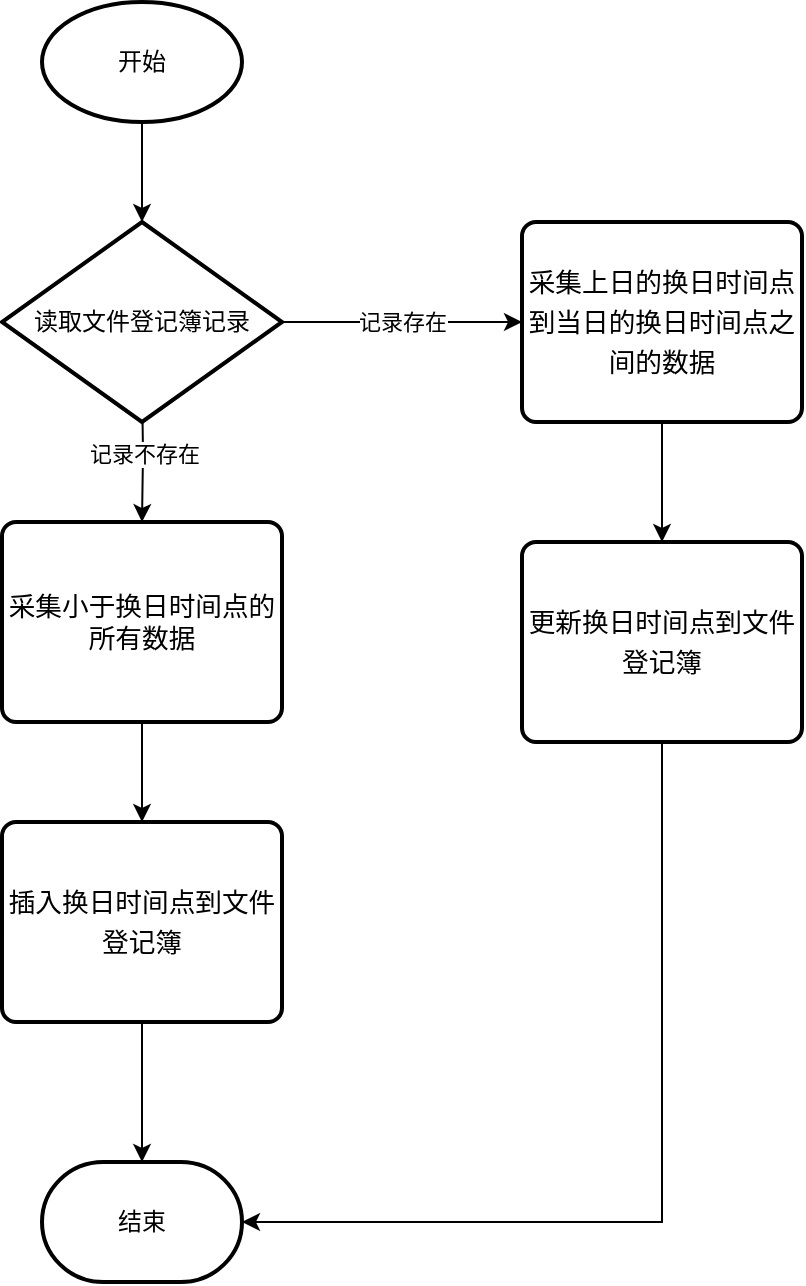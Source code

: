 <mxfile version="15.7.0" type="github">
  <diagram id="p6Qd_EzB1YArwJk_QUq4" name="Page-1">
    <mxGraphModel dx="1122" dy="794" grid="1" gridSize="10" guides="1" tooltips="1" connect="1" arrows="1" fold="1" page="1" pageScale="1" pageWidth="827" pageHeight="1169" math="0" shadow="0">
      <root>
        <mxCell id="0" />
        <mxCell id="1" parent="0" />
        <mxCell id="XtOwEMIuDdxN2I8YzNI1-2" style="edgeStyle=orthogonalEdgeStyle;rounded=0;orthogonalLoop=1;jettySize=auto;html=1;exitX=0.5;exitY=1;exitDx=0;exitDy=0;entryX=0.5;entryY=0;entryDx=0;entryDy=0;" edge="1" parent="1">
          <mxGeometry relative="1" as="geometry">
            <mxPoint x="320" y="230" as="targetPoint" />
            <mxPoint x="320" y="180" as="sourcePoint" />
          </mxGeometry>
        </mxCell>
        <mxCell id="XtOwEMIuDdxN2I8YzNI1-5" value="记录不存在" style="edgeStyle=orthogonalEdgeStyle;rounded=0;orthogonalLoop=1;jettySize=auto;html=1;exitX=0.5;exitY=1;exitDx=0;exitDy=0;entryX=0.5;entryY=0;entryDx=0;entryDy=0;" edge="1" parent="1" target="XtOwEMIuDdxN2I8YzNI1-9">
          <mxGeometry relative="1" as="geometry">
            <mxPoint x="320" y="310" as="sourcePoint" />
          </mxGeometry>
        </mxCell>
        <mxCell id="XtOwEMIuDdxN2I8YzNI1-7" value="记录存在" style="edgeStyle=orthogonalEdgeStyle;rounded=0;orthogonalLoop=1;jettySize=auto;html=1;exitX=1;exitY=0.5;exitDx=0;exitDy=0;entryX=0;entryY=0.5;entryDx=0;entryDy=0;exitPerimeter=0;" edge="1" parent="1" source="XtOwEMIuDdxN2I8YzNI1-13" target="XtOwEMIuDdxN2I8YzNI1-10">
          <mxGeometry relative="1" as="geometry">
            <mxPoint x="390" y="270" as="sourcePoint" />
            <mxPoint x="490" y="270" as="targetPoint" />
          </mxGeometry>
        </mxCell>
        <mxCell id="XtOwEMIuDdxN2I8YzNI1-12" style="edgeStyle=orthogonalEdgeStyle;rounded=0;orthogonalLoop=1;jettySize=auto;html=1;exitX=0.5;exitY=1;exitDx=0;exitDy=0;entryX=0.5;entryY=0;entryDx=0;entryDy=0;" edge="1" parent="1" source="XtOwEMIuDdxN2I8YzNI1-9" target="XtOwEMIuDdxN2I8YzNI1-11">
          <mxGeometry relative="1" as="geometry" />
        </mxCell>
        <mxCell id="XtOwEMIuDdxN2I8YzNI1-9" value="&lt;span style=&quot;font-family: &amp;#34;microsoft yahei ui&amp;#34; , sans-serif ; font-size: 13.333px&quot;&gt;采集小于换日时间点的所有数据&lt;/span&gt;" style="rounded=1;whiteSpace=wrap;html=1;absoluteArcSize=1;arcSize=14;strokeWidth=2;" vertex="1" parent="1">
          <mxGeometry x="250" y="380" width="140" height="100" as="geometry" />
        </mxCell>
        <mxCell id="XtOwEMIuDdxN2I8YzNI1-18" style="edgeStyle=orthogonalEdgeStyle;rounded=0;orthogonalLoop=1;jettySize=auto;html=1;exitX=0.5;exitY=1;exitDx=0;exitDy=0;entryX=0.5;entryY=0;entryDx=0;entryDy=0;" edge="1" parent="1" source="XtOwEMIuDdxN2I8YzNI1-10" target="XtOwEMIuDdxN2I8YzNI1-17">
          <mxGeometry relative="1" as="geometry" />
        </mxCell>
        <mxCell id="XtOwEMIuDdxN2I8YzNI1-10" value="&lt;span style=&quot;font-size: 10.0pt ; line-height: 150% ; font-family: &amp;#34;microsoft yahei ui&amp;#34; , sans-serif&quot;&gt;采集上日的换日时间点到当日的换日时间点之间的数据&lt;/span&gt;" style="rounded=1;whiteSpace=wrap;html=1;absoluteArcSize=1;arcSize=14;strokeWidth=2;" vertex="1" parent="1">
          <mxGeometry x="510" y="230" width="140" height="100" as="geometry" />
        </mxCell>
        <mxCell id="XtOwEMIuDdxN2I8YzNI1-16" style="edgeStyle=orthogonalEdgeStyle;rounded=0;orthogonalLoop=1;jettySize=auto;html=1;exitX=0.5;exitY=1;exitDx=0;exitDy=0;entryX=0.5;entryY=0;entryDx=0;entryDy=0;entryPerimeter=0;" edge="1" parent="1" source="XtOwEMIuDdxN2I8YzNI1-11" target="XtOwEMIuDdxN2I8YzNI1-15">
          <mxGeometry relative="1" as="geometry" />
        </mxCell>
        <mxCell id="XtOwEMIuDdxN2I8YzNI1-11" value="&lt;span style=&quot;font-size: 10.0pt ; line-height: 150% ; font-family: &amp;#34;microsoft yahei ui&amp;#34; , sans-serif&quot;&gt;插入换日时间点到文件登记簿&lt;/span&gt;" style="rounded=1;whiteSpace=wrap;html=1;absoluteArcSize=1;arcSize=14;strokeWidth=2;" vertex="1" parent="1">
          <mxGeometry x="250" y="530" width="140" height="100" as="geometry" />
        </mxCell>
        <mxCell id="XtOwEMIuDdxN2I8YzNI1-13" value="&lt;span&gt;读取文件登记簿记录&lt;/span&gt;" style="strokeWidth=2;html=1;shape=mxgraph.flowchart.decision;whiteSpace=wrap;" vertex="1" parent="1">
          <mxGeometry x="250" y="230" width="140" height="100" as="geometry" />
        </mxCell>
        <mxCell id="XtOwEMIuDdxN2I8YzNI1-14" value="&lt;span&gt;开始&lt;/span&gt;" style="strokeWidth=2;html=1;shape=mxgraph.flowchart.start_1;whiteSpace=wrap;" vertex="1" parent="1">
          <mxGeometry x="270" y="120" width="100" height="60" as="geometry" />
        </mxCell>
        <mxCell id="XtOwEMIuDdxN2I8YzNI1-15" value="结束" style="strokeWidth=2;html=1;shape=mxgraph.flowchart.terminator;whiteSpace=wrap;" vertex="1" parent="1">
          <mxGeometry x="270" y="700" width="100" height="60" as="geometry" />
        </mxCell>
        <mxCell id="XtOwEMIuDdxN2I8YzNI1-19" style="edgeStyle=orthogonalEdgeStyle;rounded=0;orthogonalLoop=1;jettySize=auto;html=1;exitX=0.5;exitY=1;exitDx=0;exitDy=0;entryX=1;entryY=0.5;entryDx=0;entryDy=0;entryPerimeter=0;" edge="1" parent="1" source="XtOwEMIuDdxN2I8YzNI1-17" target="XtOwEMIuDdxN2I8YzNI1-15">
          <mxGeometry relative="1" as="geometry" />
        </mxCell>
        <mxCell id="XtOwEMIuDdxN2I8YzNI1-17" value="&lt;span style=&quot;font-size: 10.0pt ; line-height: 150% ; font-family: &amp;#34;microsoft yahei ui&amp;#34; , sans-serif&quot;&gt;更新换日时间点到文件登记簿&lt;/span&gt;" style="rounded=1;whiteSpace=wrap;html=1;absoluteArcSize=1;arcSize=14;strokeWidth=2;" vertex="1" parent="1">
          <mxGeometry x="510" y="390" width="140" height="100" as="geometry" />
        </mxCell>
      </root>
    </mxGraphModel>
  </diagram>
</mxfile>
